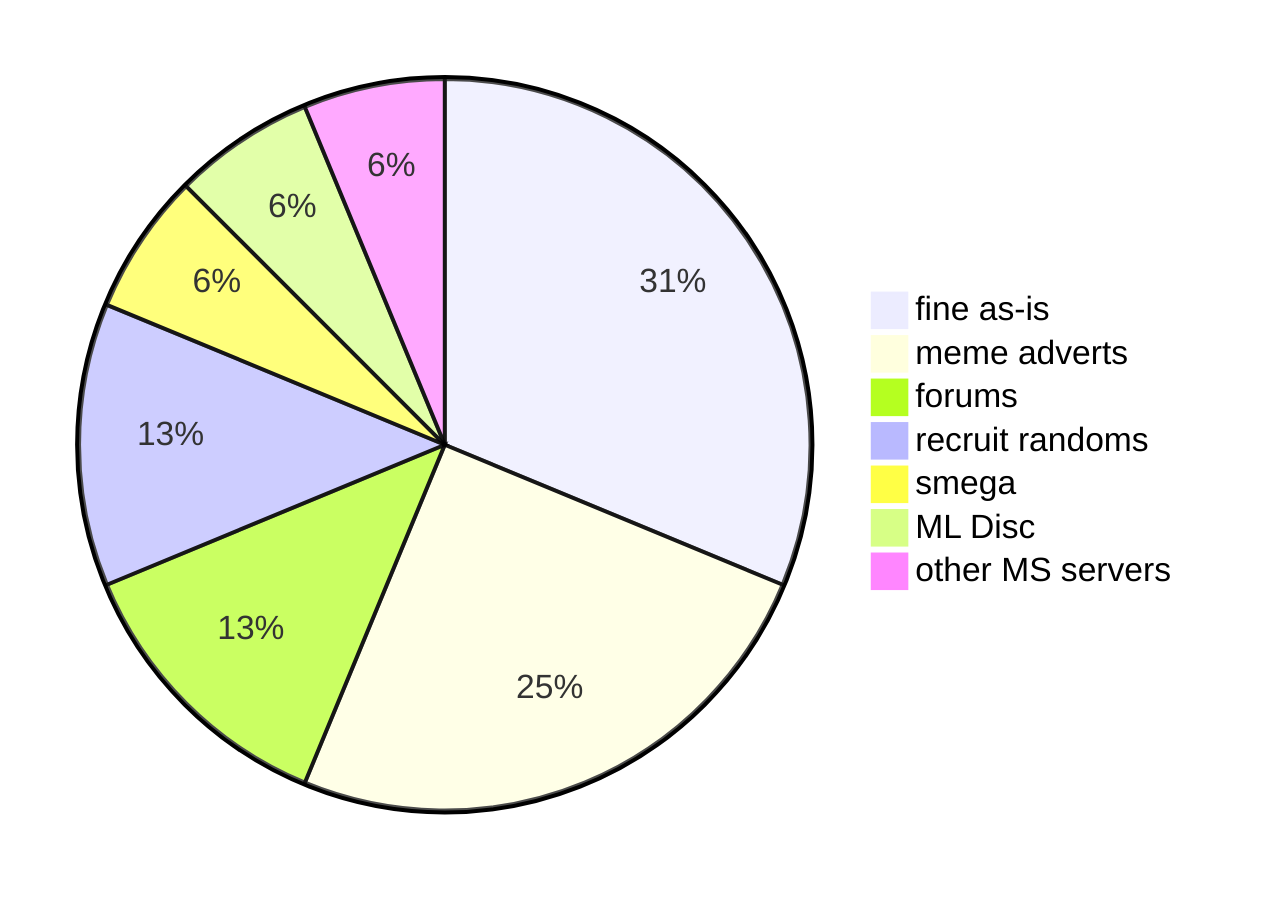 pie
"fine as-is" : 5
"meme adverts" : 4
"forums" : 2
"recruit randoms" : 2
"smega" : 1
"ML Disc" : 1
"other MS servers" : 1